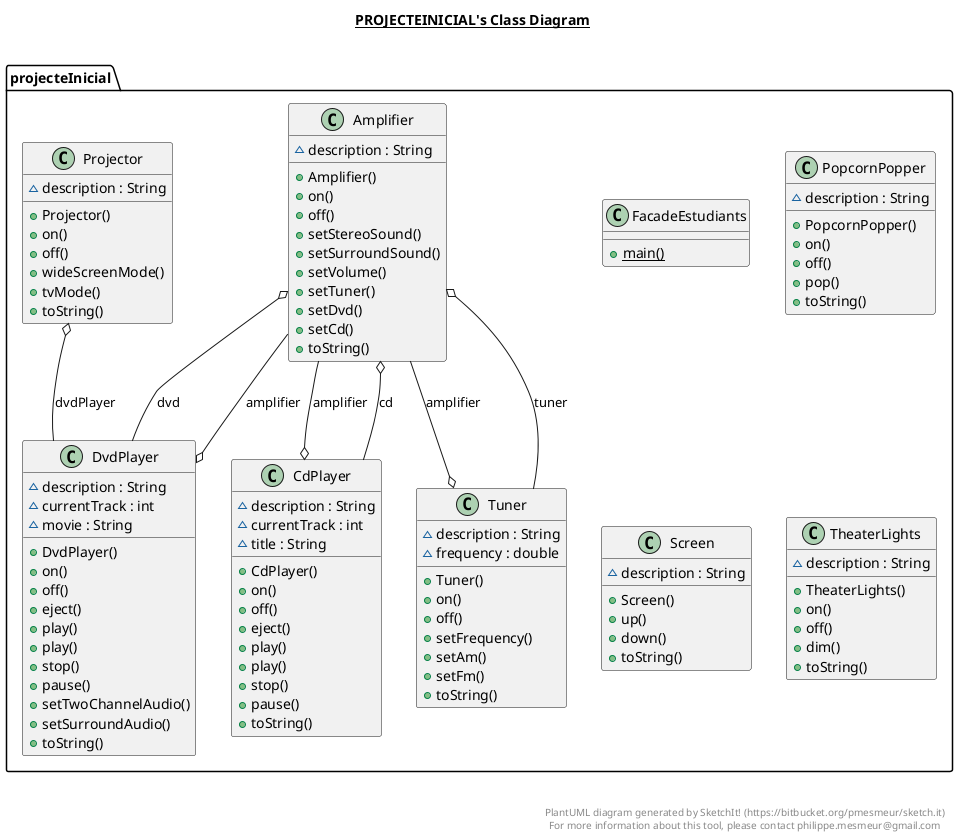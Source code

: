 @startuml

title __PROJECTEINICIAL's Class Diagram__\n

  package projecteInicial {
    class Amplifier {
        ~ description : String
        + Amplifier()
        + on()
        + off()
        + setStereoSound()
        + setSurroundSound()
        + setVolume()
        + setTuner()
        + setDvd()
        + setCd()
        + toString()
    }
  }
  

  package projecteInicial {
    class CdPlayer {
        ~ description : String
        ~ currentTrack : int
        ~ title : String
        + CdPlayer()
        + on()
        + off()
        + eject()
        + play()
        + play()
        + stop()
        + pause()
        + toString()
    }
  }
  

  package projecteInicial {
    class DvdPlayer {
        ~ description : String
        ~ currentTrack : int
        ~ movie : String
        + DvdPlayer()
        + on()
        + off()
        + eject()
        + play()
        + play()
        + stop()
        + pause()
        + setTwoChannelAudio()
        + setSurroundAudio()
        + toString()
    }
  }
  

  package projecteInicial {
    class FacadeEstudiants {
        {static} + main()
    }
  }
  

  package projecteInicial {
    class PopcornPopper {
        ~ description : String
        + PopcornPopper()
        + on()
        + off()
        + pop()
        + toString()
    }
  }
  

  package projecteInicial {
    class Projector {
        ~ description : String
        + Projector()
        + on()
        + off()
        + wideScreenMode()
        + tvMode()
        + toString()
    }
  }
  

  package projecteInicial {
    class Screen {
        ~ description : String
        + Screen()
        + up()
        + down()
        + toString()
    }
  }
  

  package projecteInicial {
    class TheaterLights {
        ~ description : String
        + TheaterLights()
        + on()
        + off()
        + dim()
        + toString()
    }
  }
  

  package projecteInicial {
    class Tuner {
        ~ description : String
        ~ frequency : double
        + Tuner()
        + on()
        + off()
        + setFrequency()
        + setAm()
        + setFm()
        + toString()
    }
  }
  

  Amplifier o-- Tuner : tuner
  Amplifier o-- DvdPlayer : dvd
  Amplifier o-- CdPlayer : cd
  CdPlayer o-- Amplifier : amplifier
  DvdPlayer o-- Amplifier : amplifier
  Projector o-- DvdPlayer : dvdPlayer
  Tuner o-- Amplifier : amplifier


right footer


PlantUML diagram generated by SketchIt! (https://bitbucket.org/pmesmeur/sketch.it)
For more information about this tool, please contact philippe.mesmeur@gmail.com
endfooter

@enduml
